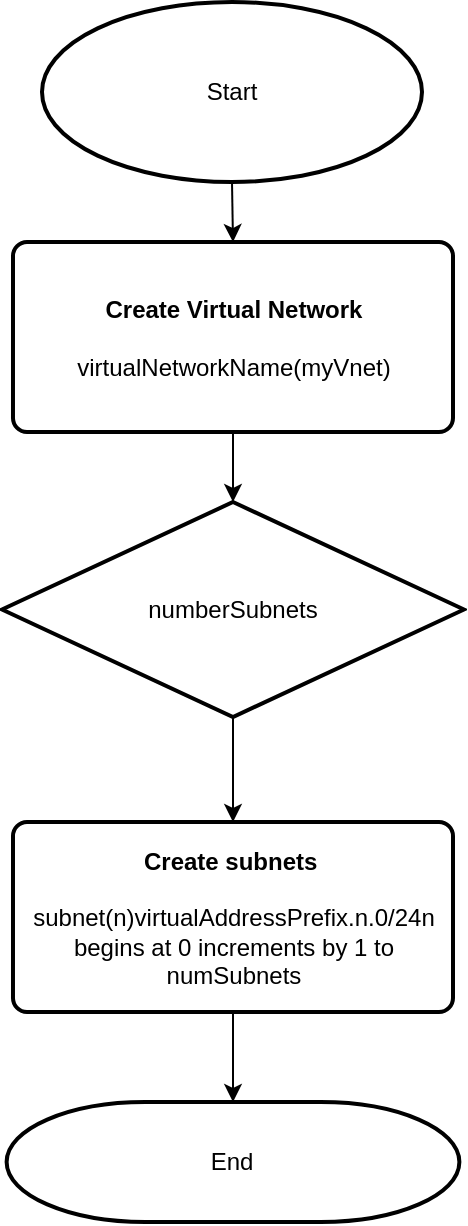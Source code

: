 <mxfile version="13.7.8" type="device"><diagram id="C5RBs43oDa-KdzZeNtuy" name="Page-1"><mxGraphModel dx="2150" dy="1200" grid="1" gridSize="10" guides="1" tooltips="1" connect="1" arrows="1" fold="1" page="1" pageScale="1" pageWidth="827" pageHeight="1169" math="0" shadow="0"><root><mxCell id="WIyWlLk6GJQsqaUBKTNV-0"/><mxCell id="WIyWlLk6GJQsqaUBKTNV-1" parent="WIyWlLk6GJQsqaUBKTNV-0"/><mxCell id="HrR7EFWeJ1S58mFBMxL4-7" style="edgeStyle=orthogonalEdgeStyle;rounded=0;orthogonalLoop=1;jettySize=auto;html=1;exitX=0.5;exitY=1;exitDx=0;exitDy=0;exitPerimeter=0;entryX=0.5;entryY=0;entryDx=0;entryDy=0;" parent="WIyWlLk6GJQsqaUBKTNV-1" source="HrR7EFWeJ1S58mFBMxL4-0" target="HrR7EFWeJ1S58mFBMxL4-1" edge="1"><mxGeometry relative="1" as="geometry"/></mxCell><mxCell id="HrR7EFWeJ1S58mFBMxL4-0" value="Start" style="strokeWidth=2;html=1;shape=mxgraph.flowchart.start_1;whiteSpace=wrap;" parent="WIyWlLk6GJQsqaUBKTNV-1" vertex="1"><mxGeometry x="170" y="220" width="190" height="90" as="geometry"/></mxCell><mxCell id="HrR7EFWeJ1S58mFBMxL4-18" style="edgeStyle=orthogonalEdgeStyle;rounded=0;orthogonalLoop=1;jettySize=auto;html=1;exitX=0.5;exitY=1;exitDx=0;exitDy=0;entryX=0.5;entryY=0;entryDx=0;entryDy=0;entryPerimeter=0;" parent="WIyWlLk6GJQsqaUBKTNV-1" source="HrR7EFWeJ1S58mFBMxL4-1" target="HrR7EFWeJ1S58mFBMxL4-14" edge="1"><mxGeometry relative="1" as="geometry"/></mxCell><mxCell id="HrR7EFWeJ1S58mFBMxL4-1" value="&lt;b&gt;Create Virtual Network&lt;br&gt;&lt;/b&gt;&lt;br&gt;virtualNetworkName(myVnet)" style="rounded=1;whiteSpace=wrap;html=1;absoluteArcSize=1;arcSize=14;strokeWidth=2;" parent="WIyWlLk6GJQsqaUBKTNV-1" vertex="1"><mxGeometry x="155.5" y="340" width="220" height="95" as="geometry"/></mxCell><mxCell id="5PSUFmK_xDIO-Eu-cDbQ-4" style="edgeStyle=orthogonalEdgeStyle;rounded=0;orthogonalLoop=1;jettySize=auto;html=1;entryX=0.5;entryY=0;entryDx=0;entryDy=0;entryPerimeter=0;" edge="1" parent="WIyWlLk6GJQsqaUBKTNV-1" source="HrR7EFWeJ1S58mFBMxL4-10" target="HrR7EFWeJ1S58mFBMxL4-40"><mxGeometry relative="1" as="geometry"/></mxCell><mxCell id="HrR7EFWeJ1S58mFBMxL4-10" value="&lt;b&gt;Create subnets&amp;nbsp;&lt;br&gt;&lt;/b&gt;&lt;br&gt;subnet(n)virtualAddressPrefix.n.0/24n begins at 0 increments by 1 to numSubnets" style="rounded=1;whiteSpace=wrap;html=1;absoluteArcSize=1;arcSize=14;strokeWidth=2;" parent="WIyWlLk6GJQsqaUBKTNV-1" vertex="1"><mxGeometry x="155.5" y="630" width="220" height="95" as="geometry"/></mxCell><mxCell id="HrR7EFWeJ1S58mFBMxL4-16" style="edgeStyle=orthogonalEdgeStyle;rounded=0;orthogonalLoop=1;jettySize=auto;html=1;exitX=0.5;exitY=1;exitDx=0;exitDy=0;exitPerimeter=0;entryX=0.5;entryY=0;entryDx=0;entryDy=0;" parent="WIyWlLk6GJQsqaUBKTNV-1" source="HrR7EFWeJ1S58mFBMxL4-14" target="HrR7EFWeJ1S58mFBMxL4-10" edge="1"><mxGeometry relative="1" as="geometry"><mxPoint x="265.5" y="621.045" as="targetPoint"/></mxGeometry></mxCell><mxCell id="HrR7EFWeJ1S58mFBMxL4-14" value="numberSubnets" style="strokeWidth=2;html=1;shape=mxgraph.flowchart.decision;whiteSpace=wrap;" parent="WIyWlLk6GJQsqaUBKTNV-1" vertex="1"><mxGeometry x="150" y="470" width="231" height="107.5" as="geometry"/></mxCell><mxCell id="HrR7EFWeJ1S58mFBMxL4-22" style="edgeStyle=orthogonalEdgeStyle;rounded=0;orthogonalLoop=1;jettySize=auto;html=1;exitX=0.5;exitY=1;exitDx=0;exitDy=0;exitPerimeter=0;entryX=0.5;entryY=0;entryDx=0;entryDy=0;" parent="WIyWlLk6GJQsqaUBKTNV-1" target="HrR7EFWeJ1S58mFBMxL4-21" edge="1"><mxGeometry relative="1" as="geometry"><mxPoint x="580.5" y="565" as="sourcePoint"/></mxGeometry></mxCell><mxCell id="HrR7EFWeJ1S58mFBMxL4-32" style="edgeStyle=orthogonalEdgeStyle;rounded=0;orthogonalLoop=1;jettySize=auto;html=1;exitX=0.5;exitY=1;exitDx=0;exitDy=0;exitPerimeter=0;" parent="WIyWlLk6GJQsqaUBKTNV-1" target="HrR7EFWeJ1S58mFBMxL4-26" edge="1"><mxGeometry relative="1" as="geometry"><mxPoint x="271" y="850" as="sourcePoint"/></mxGeometry></mxCell><mxCell id="HrR7EFWeJ1S58mFBMxL4-53" style="edgeStyle=orthogonalEdgeStyle;rounded=0;orthogonalLoop=1;jettySize=auto;html=1;exitX=0.5;exitY=1;exitDx=0;exitDy=0;entryX=0.5;entryY=0;entryDx=0;entryDy=0;entryPerimeter=0;" parent="WIyWlLk6GJQsqaUBKTNV-1" target="HrR7EFWeJ1S58mFBMxL4-50" edge="1"><mxGeometry relative="1" as="geometry"><mxPoint x="271" y="950" as="sourcePoint"/></mxGeometry></mxCell><mxCell id="HrR7EFWeJ1S58mFBMxL4-37" style="edgeStyle=orthogonalEdgeStyle;rounded=0;orthogonalLoop=1;jettySize=auto;html=1;exitX=0.5;exitY=1;exitDx=0;exitDy=0;entryX=0.5;entryY=0;entryDx=0;entryDy=0;entryPerimeter=0;" parent="WIyWlLk6GJQsqaUBKTNV-1" target="HrR7EFWeJ1S58mFBMxL4-36" edge="1"><mxGeometry relative="1" as="geometry"><mxPoint x="268.7" y="1230" as="sourcePoint"/></mxGeometry></mxCell><mxCell id="HrR7EFWeJ1S58mFBMxL4-39" style="edgeStyle=orthogonalEdgeStyle;rounded=0;orthogonalLoop=1;jettySize=auto;html=1;exitX=0.5;exitY=1;exitDx=0;exitDy=0;exitPerimeter=0;entryX=0.5;entryY=0;entryDx=0;entryDy=0;" parent="WIyWlLk6GJQsqaUBKTNV-1" target="HrR7EFWeJ1S58mFBMxL4-38" edge="1"><mxGeometry relative="1" as="geometry"><mxPoint x="268.695" y="1440" as="sourcePoint"/></mxGeometry></mxCell><mxCell id="HrR7EFWeJ1S58mFBMxL4-40" value="End" style="strokeWidth=2;html=1;shape=mxgraph.flowchart.terminator;whiteSpace=wrap;" parent="WIyWlLk6GJQsqaUBKTNV-1" vertex="1"><mxGeometry x="152.31" y="770" width="226.38" height="60" as="geometry"/></mxCell><mxCell id="HrR7EFWeJ1S58mFBMxL4-47" style="edgeStyle=orthogonalEdgeStyle;rounded=0;orthogonalLoop=1;jettySize=auto;html=1;exitX=0.5;exitY=1;exitDx=0;exitDy=0;exitPerimeter=0;entryX=0.5;entryY=0;entryDx=0;entryDy=0;" parent="WIyWlLk6GJQsqaUBKTNV-1" target="HrR7EFWeJ1S58mFBMxL4-46" edge="1"><mxGeometry relative="1" as="geometry"><mxPoint x="585" y="850" as="sourcePoint"/></mxGeometry></mxCell><mxCell id="HrR7EFWeJ1S58mFBMxL4-55" style="edgeStyle=orthogonalEdgeStyle;rounded=0;orthogonalLoop=1;jettySize=auto;html=1;exitX=0.5;exitY=1;exitDx=0;exitDy=0;entryX=0.5;entryY=0;entryDx=0;entryDy=0;entryPerimeter=0;" parent="WIyWlLk6GJQsqaUBKTNV-1" target="HrR7EFWeJ1S58mFBMxL4-54" edge="1"><mxGeometry relative="1" as="geometry"><mxPoint x="586" y="950" as="sourcePoint"/></mxGeometry></mxCell><mxCell id="HrR7EFWeJ1S58mFBMxL4-51" style="edgeStyle=orthogonalEdgeStyle;rounded=0;orthogonalLoop=1;jettySize=auto;html=1;exitX=0.5;exitY=1;exitDx=0;exitDy=0;exitPerimeter=0;entryX=0.5;entryY=0;entryDx=0;entryDy=0;" parent="WIyWlLk6GJQsqaUBKTNV-1" source="HrR7EFWeJ1S58mFBMxL4-50" edge="1"><mxGeometry relative="1" as="geometry"><mxPoint x="268.7" y="1140" as="targetPoint"/></mxGeometry></mxCell><mxCell id="HrR7EFWeJ1S58mFBMxL4-63" style="edgeStyle=orthogonalEdgeStyle;rounded=0;orthogonalLoop=1;jettySize=auto;html=1;exitX=1;exitY=0.5;exitDx=0;exitDy=0;exitPerimeter=0;entryX=0;entryY=0.5;entryDx=0;entryDy=0;entryPerimeter=0;" parent="WIyWlLk6GJQsqaUBKTNV-1" target="HrR7EFWeJ1S58mFBMxL4-61" edge="1"><mxGeometry relative="1" as="geometry"><mxPoint x="393.68" y="1035" as="sourcePoint"/></mxGeometry></mxCell><mxCell id="HrR7EFWeJ1S58mFBMxL4-62" style="edgeStyle=orthogonalEdgeStyle;rounded=0;orthogonalLoop=1;jettySize=auto;html=1;exitX=0.5;exitY=1;exitDx=0;exitDy=0;exitPerimeter=0;entryX=0.5;entryY=0;entryDx=0;entryDy=0;entryPerimeter=0;" parent="WIyWlLk6GJQsqaUBKTNV-1" target="HrR7EFWeJ1S58mFBMxL4-61" edge="1"><mxGeometry relative="1" as="geometry"><mxPoint x="586" y="1090" as="sourcePoint"/></mxGeometry></mxCell><mxCell id="HrR7EFWeJ1S58mFBMxL4-67" style="edgeStyle=orthogonalEdgeStyle;rounded=0;orthogonalLoop=1;jettySize=auto;html=1;exitX=0.5;exitY=1;exitDx=0;exitDy=0;entryX=0.5;entryY=0;entryDx=0;entryDy=0;entryPerimeter=0;" parent="WIyWlLk6GJQsqaUBKTNV-1" target="HrR7EFWeJ1S58mFBMxL4-66" edge="1"><mxGeometry relative="1" as="geometry"><mxPoint x="586" y="1334" as="sourcePoint"/></mxGeometry></mxCell><mxCell id="HrR7EFWeJ1S58mFBMxL4-64" style="edgeStyle=orthogonalEdgeStyle;rounded=0;orthogonalLoop=1;jettySize=auto;html=1;exitX=0.5;exitY=1;exitDx=0;exitDy=0;exitPerimeter=0;" parent="WIyWlLk6GJQsqaUBKTNV-1" source="HrR7EFWeJ1S58mFBMxL4-61" edge="1"><mxGeometry relative="1" as="geometry"><mxPoint x="586" y="1264" as="targetPoint"/></mxGeometry></mxCell><mxCell id="HrR7EFWeJ1S58mFBMxL4-73" style="edgeStyle=orthogonalEdgeStyle;rounded=0;orthogonalLoop=1;jettySize=auto;html=1;exitX=1;exitY=0.5;exitDx=0;exitDy=0;exitPerimeter=0;entryX=0;entryY=0.5;entryDx=0;entryDy=0;entryPerimeter=0;" parent="WIyWlLk6GJQsqaUBKTNV-1" target="HrR7EFWeJ1S58mFBMxL4-72" edge="1"><mxGeometry relative="1" as="geometry"><mxPoint x="691.5" y="1180" as="sourcePoint"/></mxGeometry></mxCell><mxCell id="HrR7EFWeJ1S58mFBMxL4-69" style="edgeStyle=orthogonalEdgeStyle;rounded=0;orthogonalLoop=1;jettySize=auto;html=1;entryX=0.5;entryY=0;entryDx=0;entryDy=0;" parent="WIyWlLk6GJQsqaUBKTNV-1" target="HrR7EFWeJ1S58mFBMxL4-68" edge="1"><mxGeometry relative="1" as="geometry"><mxPoint x="591.38" y="1440" as="sourcePoint"/></mxGeometry></mxCell><mxCell id="HrR7EFWeJ1S58mFBMxL4-76" style="edgeStyle=orthogonalEdgeStyle;rounded=0;orthogonalLoop=1;jettySize=auto;html=1;exitX=0.5;exitY=1;exitDx=0;exitDy=0;exitPerimeter=0;entryX=0.5;entryY=0;entryDx=0;entryDy=0;" parent="WIyWlLk6GJQsqaUBKTNV-1" target="HrR7EFWeJ1S58mFBMxL4-75" edge="1"><mxGeometry relative="1" as="geometry"><mxPoint x="880.875" y="1445" as="sourcePoint"/></mxGeometry></mxCell></root></mxGraphModel></diagram></mxfile>
